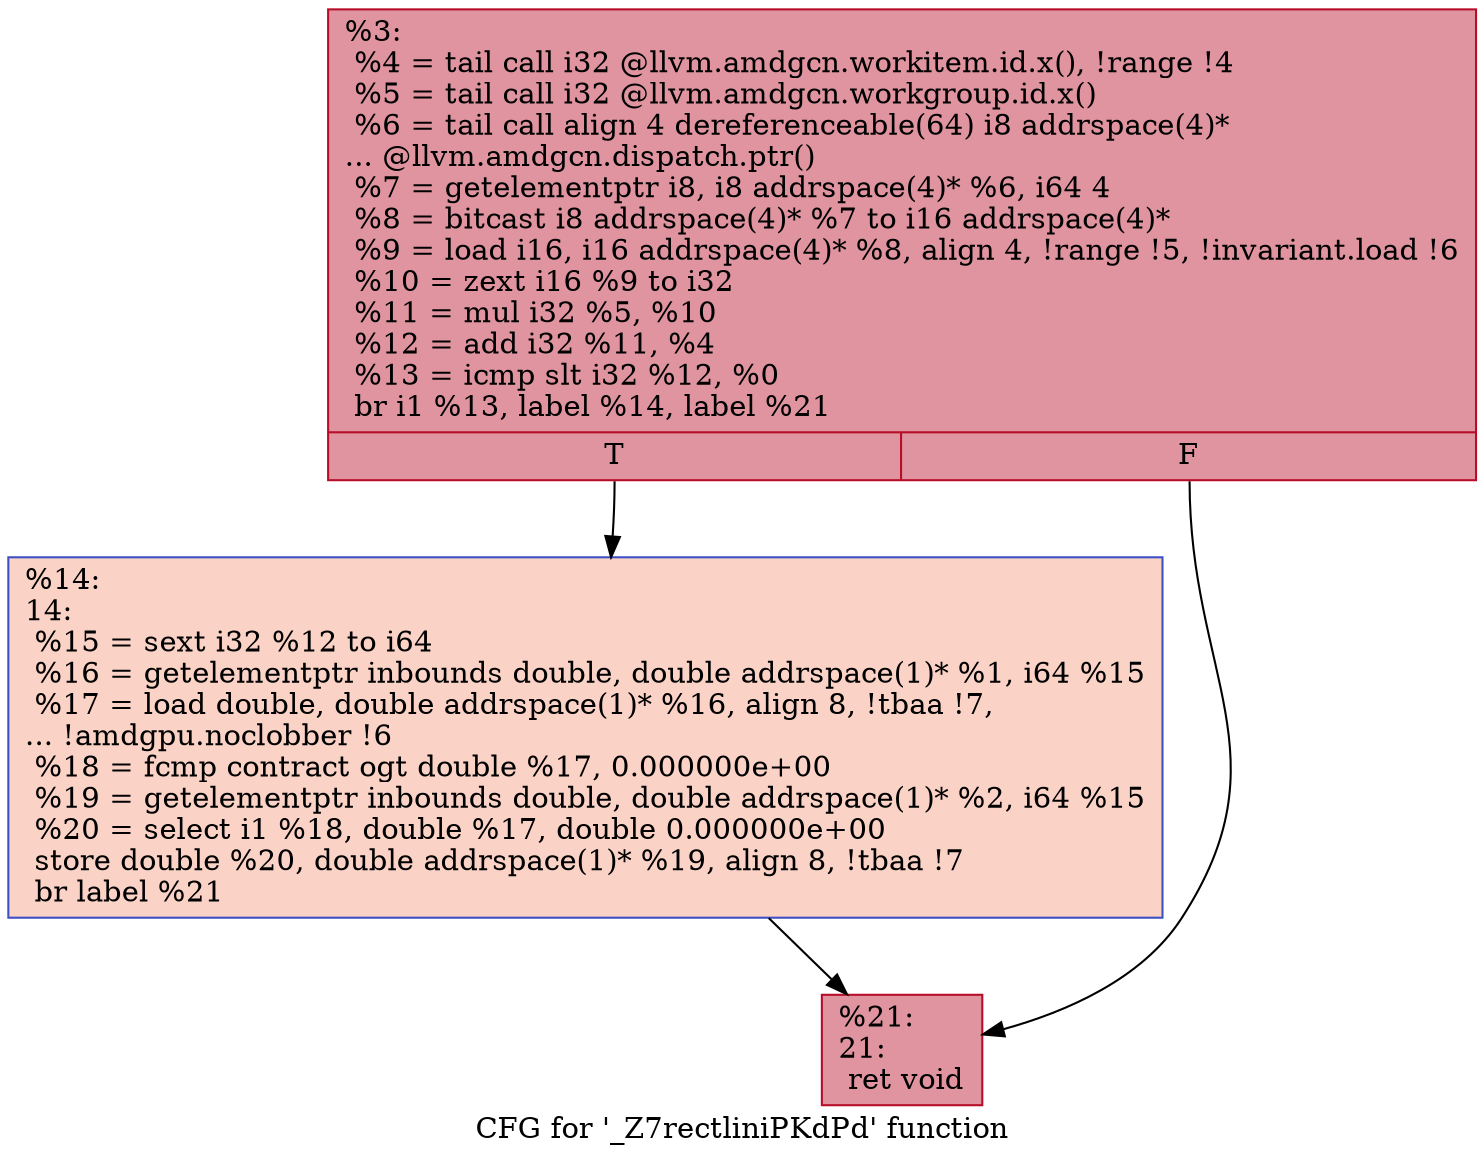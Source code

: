 digraph "CFG for '_Z7rectliniPKdPd' function" {
	label="CFG for '_Z7rectliniPKdPd' function";

	Node0x64e1060 [shape=record,color="#b70d28ff", style=filled, fillcolor="#b70d2870",label="{%3:\l  %4 = tail call i32 @llvm.amdgcn.workitem.id.x(), !range !4\l  %5 = tail call i32 @llvm.amdgcn.workgroup.id.x()\l  %6 = tail call align 4 dereferenceable(64) i8 addrspace(4)*\l... @llvm.amdgcn.dispatch.ptr()\l  %7 = getelementptr i8, i8 addrspace(4)* %6, i64 4\l  %8 = bitcast i8 addrspace(4)* %7 to i16 addrspace(4)*\l  %9 = load i16, i16 addrspace(4)* %8, align 4, !range !5, !invariant.load !6\l  %10 = zext i16 %9 to i32\l  %11 = mul i32 %5, %10\l  %12 = add i32 %11, %4\l  %13 = icmp slt i32 %12, %0\l  br i1 %13, label %14, label %21\l|{<s0>T|<s1>F}}"];
	Node0x64e1060:s0 -> Node0x64e1df0;
	Node0x64e1060:s1 -> Node0x64e2ff0;
	Node0x64e1df0 [shape=record,color="#3d50c3ff", style=filled, fillcolor="#f59c7d70",label="{%14:\l14:                                               \l  %15 = sext i32 %12 to i64\l  %16 = getelementptr inbounds double, double addrspace(1)* %1, i64 %15\l  %17 = load double, double addrspace(1)* %16, align 8, !tbaa !7,\l... !amdgpu.noclobber !6\l  %18 = fcmp contract ogt double %17, 0.000000e+00\l  %19 = getelementptr inbounds double, double addrspace(1)* %2, i64 %15\l  %20 = select i1 %18, double %17, double 0.000000e+00\l  store double %20, double addrspace(1)* %19, align 8, !tbaa !7\l  br label %21\l}"];
	Node0x64e1df0 -> Node0x64e2ff0;
	Node0x64e2ff0 [shape=record,color="#b70d28ff", style=filled, fillcolor="#b70d2870",label="{%21:\l21:                                               \l  ret void\l}"];
}
